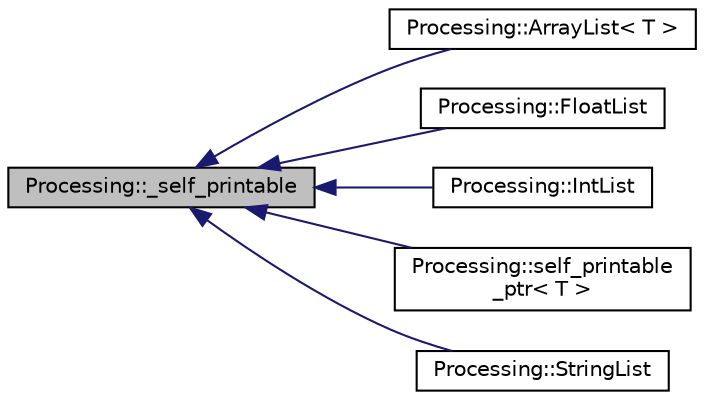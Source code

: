 digraph "Processing::_self_printable"
{
 // LATEX_PDF_SIZE
  edge [fontname="Helvetica",fontsize="10",labelfontname="Helvetica",labelfontsize="10"];
  node [fontname="Helvetica",fontsize="10",shape=record];
  rankdir="LR";
  Node1 [label="Processing::_self_printable",height=0.2,width=0.4,color="black", fillcolor="grey75", style="filled", fontcolor="black",tooltip="Interface for classes able to make printable representation."];
  Node1 -> Node2 [dir="back",color="midnightblue",fontsize="10",style="solid",fontname="Helvetica"];
  Node2 [label="Processing::ArrayList\< T \>",height=0.2,width=0.4,color="black", fillcolor="white", style="filled",URL="$class_processing_1_1_array_list.html",tooltip=" "];
  Node1 -> Node3 [dir="back",color="midnightblue",fontsize="10",style="solid",fontname="Helvetica"];
  Node3 [label="Processing::FloatList",height=0.2,width=0.4,color="black", fillcolor="white", style="filled",URL="$class_processing_1_1_float_list.html",tooltip="The FloatList is offten used as replacement of a array<float>"];
  Node1 -> Node4 [dir="back",color="midnightblue",fontsize="10",style="solid",fontname="Helvetica"];
  Node4 [label="Processing::IntList",height=0.2,width=0.4,color="black", fillcolor="white", style="filled",URL="$class_processing_1_1_int_list.html",tooltip="The IntList is offten used as replacement of a array<int>"];
  Node1 -> Node5 [dir="back",color="midnightblue",fontsize="10",style="solid",fontname="Helvetica"];
  Node5 [label="Processing::self_printable\l_ptr\< T \>",height=0.2,width=0.4,color="black", fillcolor="white", style="filled",URL="$class_processing_1_1self__printable__ptr.html",tooltip=" "];
  Node1 -> Node6 [dir="back",color="midnightblue",fontsize="10",style="solid",fontname="Helvetica"];
  Node6 [label="Processing::StringList",height=0.2,width=0.4,color="black", fillcolor="white", style="filled",URL="$class_processing_1_1_string_list.html",tooltip="The StringList is offten used as replacement of a array<String>"];
}
